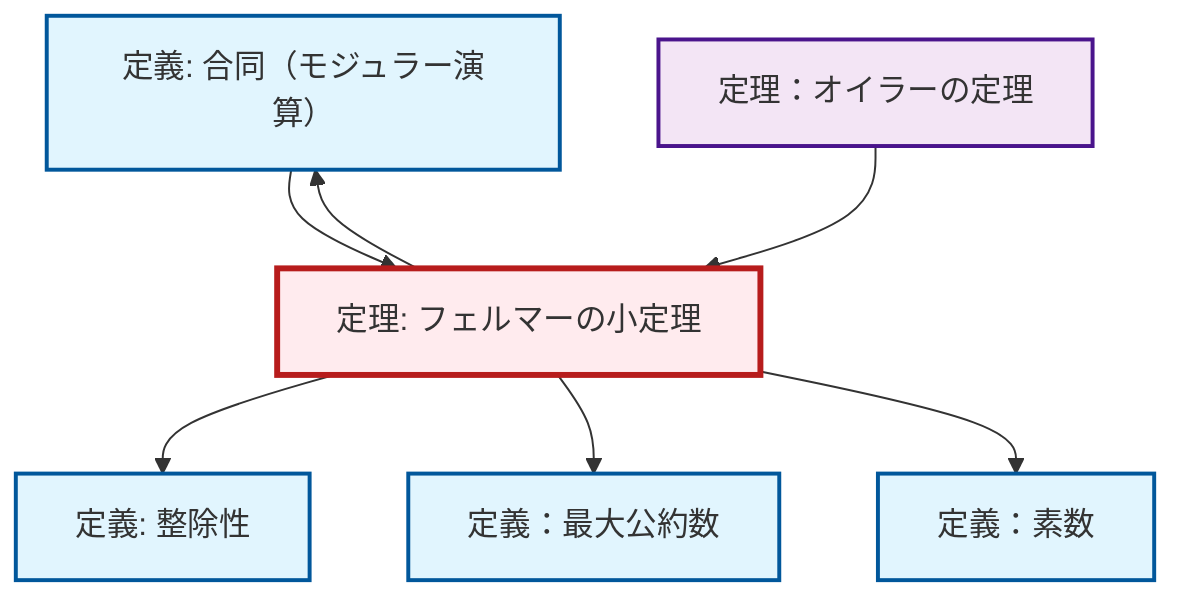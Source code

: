 graph TD
    classDef definition fill:#e1f5fe,stroke:#01579b,stroke-width:2px
    classDef theorem fill:#f3e5f5,stroke:#4a148c,stroke-width:2px
    classDef axiom fill:#fff3e0,stroke:#e65100,stroke-width:2px
    classDef example fill:#e8f5e9,stroke:#1b5e20,stroke-width:2px
    classDef current fill:#ffebee,stroke:#b71c1c,stroke-width:3px
    def-gcd["定義：最大公約数"]:::definition
    def-congruence["定義: 合同（モジュラー演算）"]:::definition
    def-prime["定義：素数"]:::definition
    thm-fermat-little["定理: フェルマーの小定理"]:::theorem
    thm-euler["定理：オイラーの定理"]:::theorem
    def-divisibility["定義: 整除性"]:::definition
    def-congruence --> thm-fermat-little
    thm-fermat-little --> def-divisibility
    thm-fermat-little --> def-gcd
    thm-fermat-little --> def-prime
    thm-fermat-little --> def-congruence
    thm-euler --> thm-fermat-little
    class thm-fermat-little current